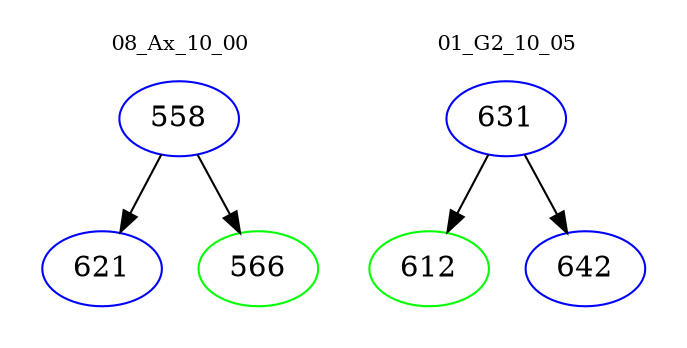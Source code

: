 digraph{
subgraph cluster_0 {
color = white
label = "08_Ax_10_00";
fontsize=10;
T0_558 [label="558", color="blue"]
T0_558 -> T0_621 [color="black"]
T0_621 [label="621", color="blue"]
T0_558 -> T0_566 [color="black"]
T0_566 [label="566", color="green"]
}
subgraph cluster_1 {
color = white
label = "01_G2_10_05";
fontsize=10;
T1_631 [label="631", color="blue"]
T1_631 -> T1_612 [color="black"]
T1_612 [label="612", color="green"]
T1_631 -> T1_642 [color="black"]
T1_642 [label="642", color="blue"]
}
}
